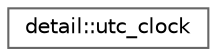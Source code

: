 digraph "类继承关系图"
{
 // LATEX_PDF_SIZE
  bgcolor="transparent";
  edge [fontname=Helvetica,fontsize=10,labelfontname=Helvetica,labelfontsize=10];
  node [fontname=Helvetica,fontsize=10,shape=box,height=0.2,width=0.4];
  rankdir="LR";
  Node0 [id="Node000000",label="detail::utc_clock",height=0.2,width=0.4,color="grey40", fillcolor="white", style="filled",URL="$structdetail_1_1utc__clock.html",tooltip=" "];
}
